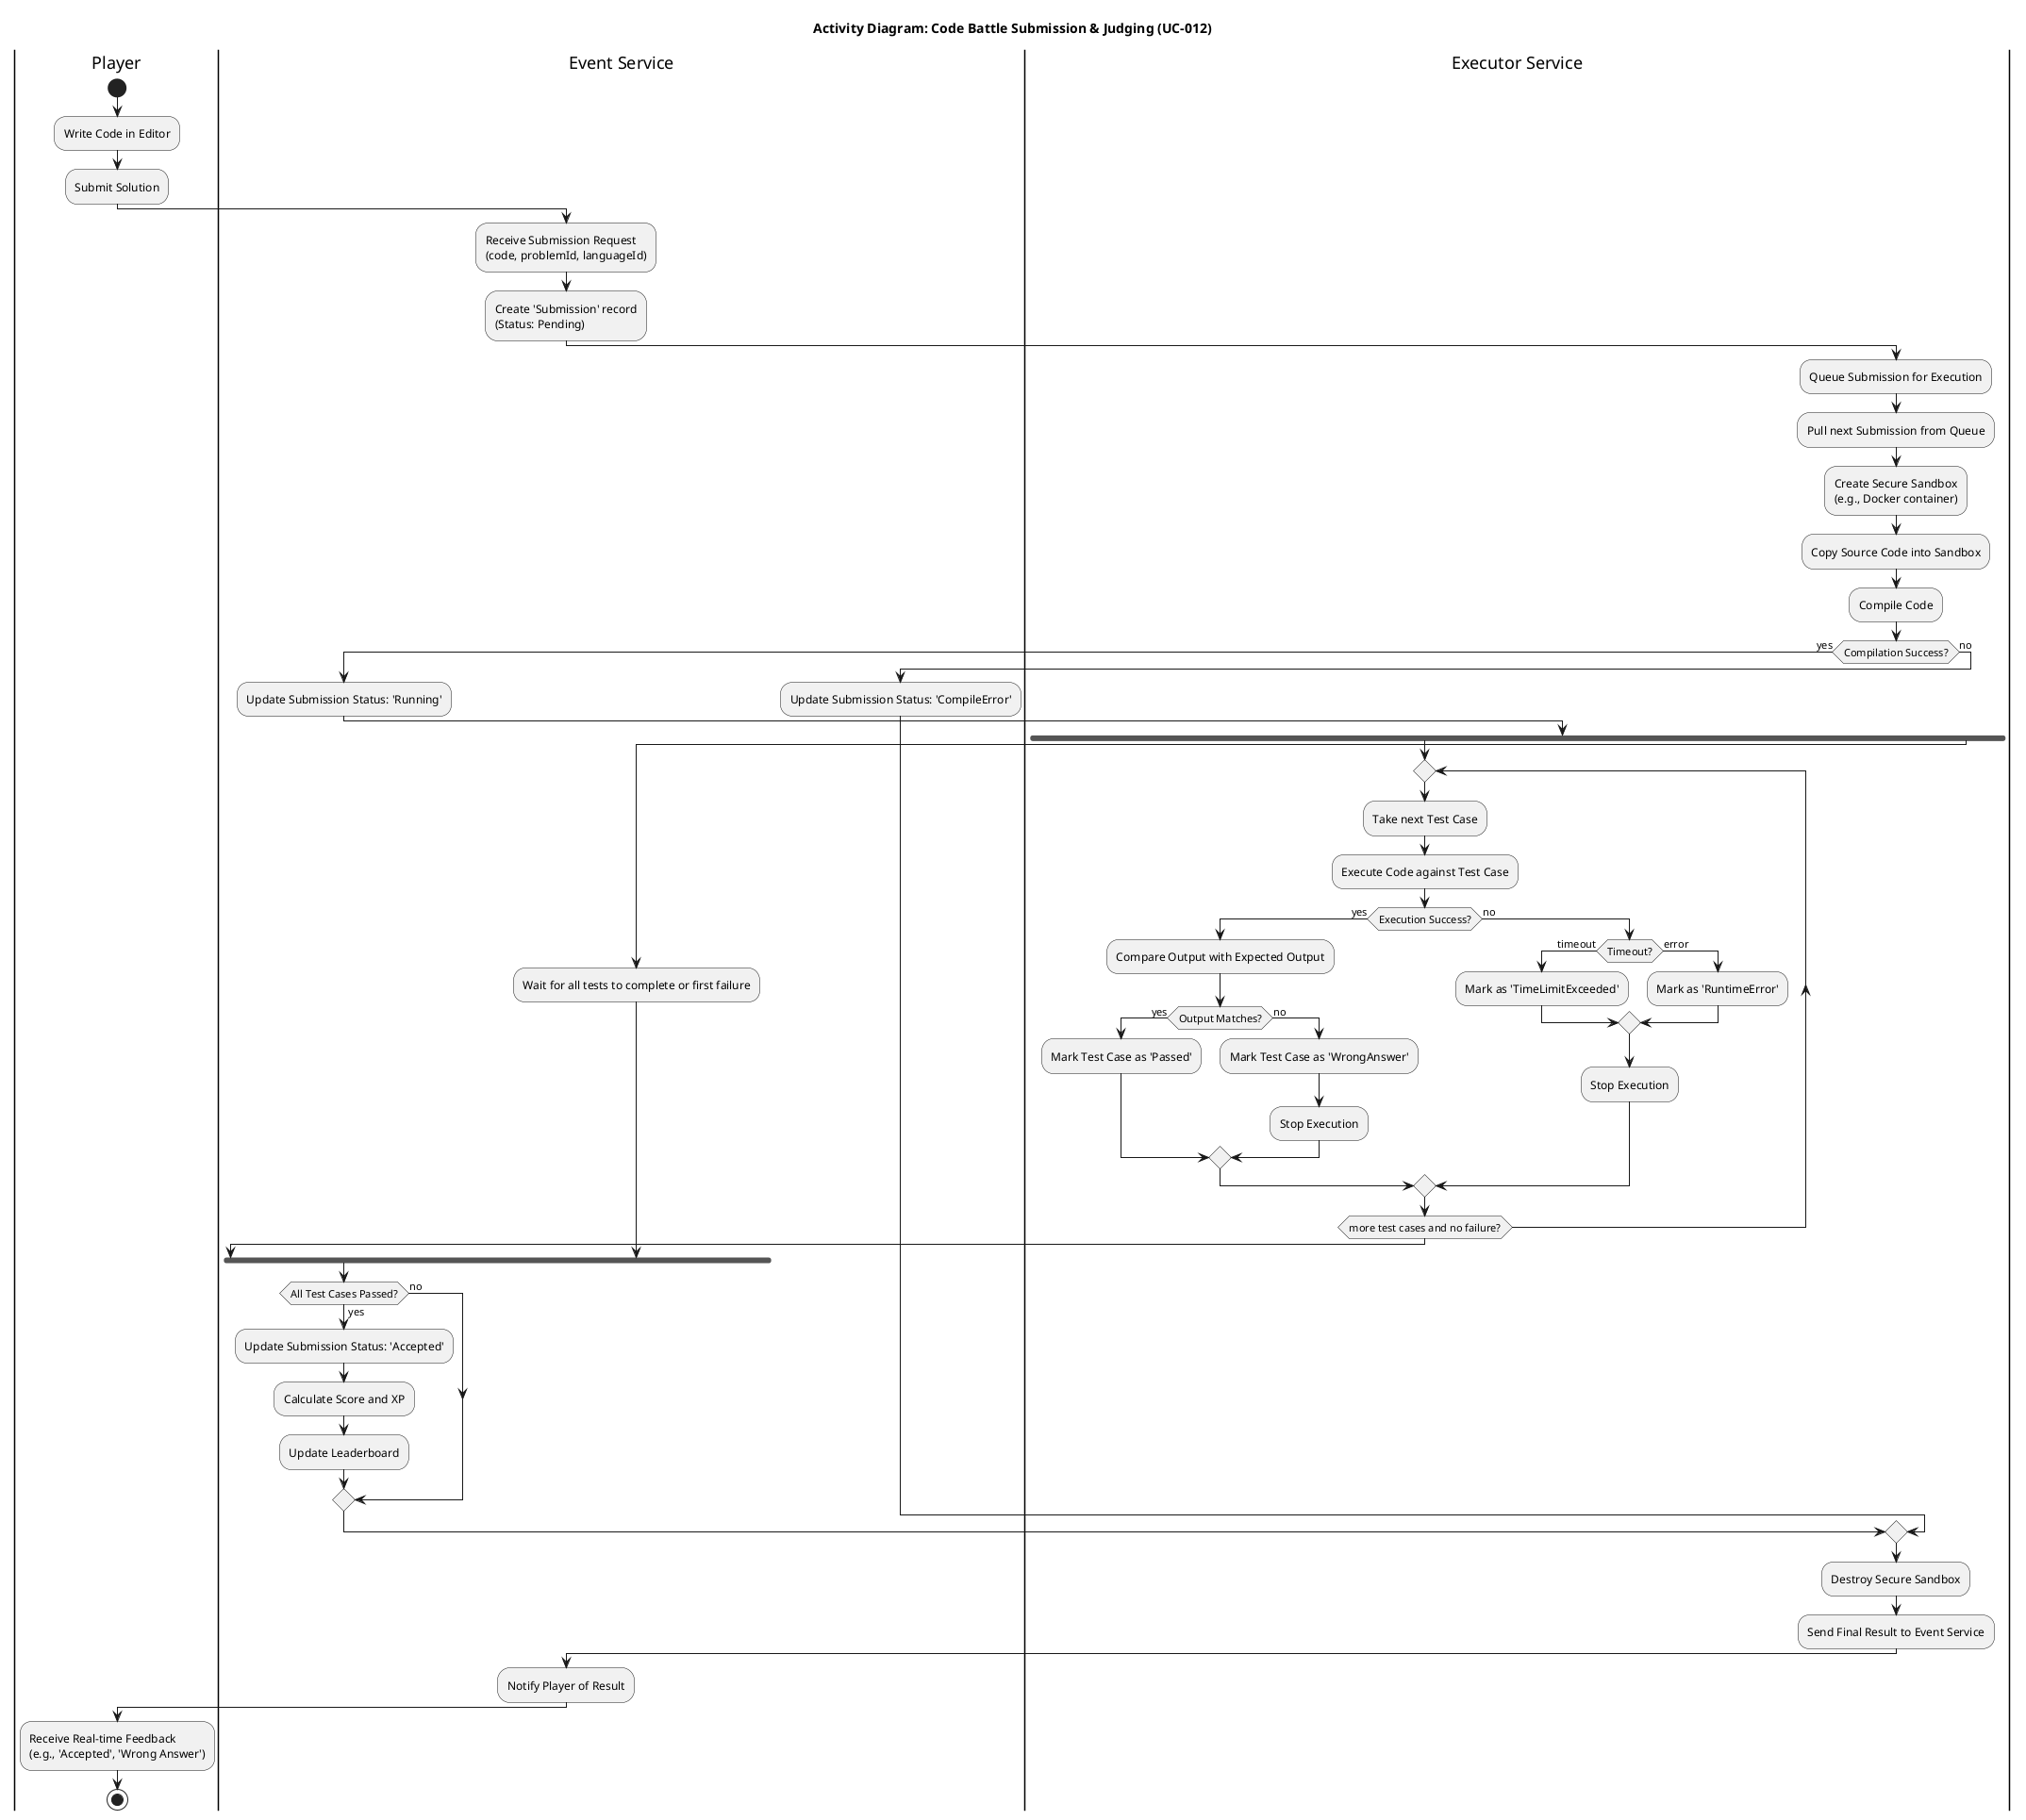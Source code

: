 ' File Path: /docs/srs/diagrams/activity/code-battle-submission-activity-diagram.puml
@startuml
title "Activity Diagram: Code Battle Submission & Judging (UC-012)"

|Player|
start
:Write Code in Editor;
:Submit Solution;

|Event Service|
:Receive Submission Request\n(code, problemId, languageId);
:Create 'Submission' record\n(Status: Pending);

|Executor Service|
:Queue Submission for Execution;
:Pull next Submission from Queue;
:Create Secure Sandbox\n(e.g., Docker container);
:Copy Source Code into Sandbox;
:Compile Code;
if (Compilation Success?) then (yes)
  |Event Service|
  :Update Submission Status: 'Running';
  |Executor Service|
  fork
    repeat
      :Take next Test Case;
      :Execute Code against Test Case;
      if (Execution Success?) then (yes)
        :Compare Output with Expected Output;
        if (Output Matches?) then (yes)
          :Mark Test Case as 'Passed';
        else (no)
          :Mark Test Case as 'WrongAnswer';
          :Stop Execution;
        endif
      else (no)
        if (Timeout?) then (timeout)
          :Mark as 'TimeLimitExceeded';
        else (error)
          :Mark as 'RuntimeError';
        endif
        :Stop Execution;
      endif
    repeat while (more test cases and no failure?)
  fork again
    |Event Service|
    :Wait for all tests to complete or first failure;
  end fork

  if (All Test Cases Passed?) then (yes)
    :Update Submission Status: 'Accepted';
    :Calculate Score and XP;
    :Update Leaderboard;
  else (no)
    ' The final status was already set by the failure
  endif
else (no)
  :Update Submission Status: 'CompileError';
endif

|Executor Service|
:Destroy Secure Sandbox;
:Send Final Result to Event Service;

|Event Service|
:Notify Player of Result;

|Player|
:Receive Real-time Feedback\n(e.g., 'Accepted', 'Wrong Answer');
stop

@enduml